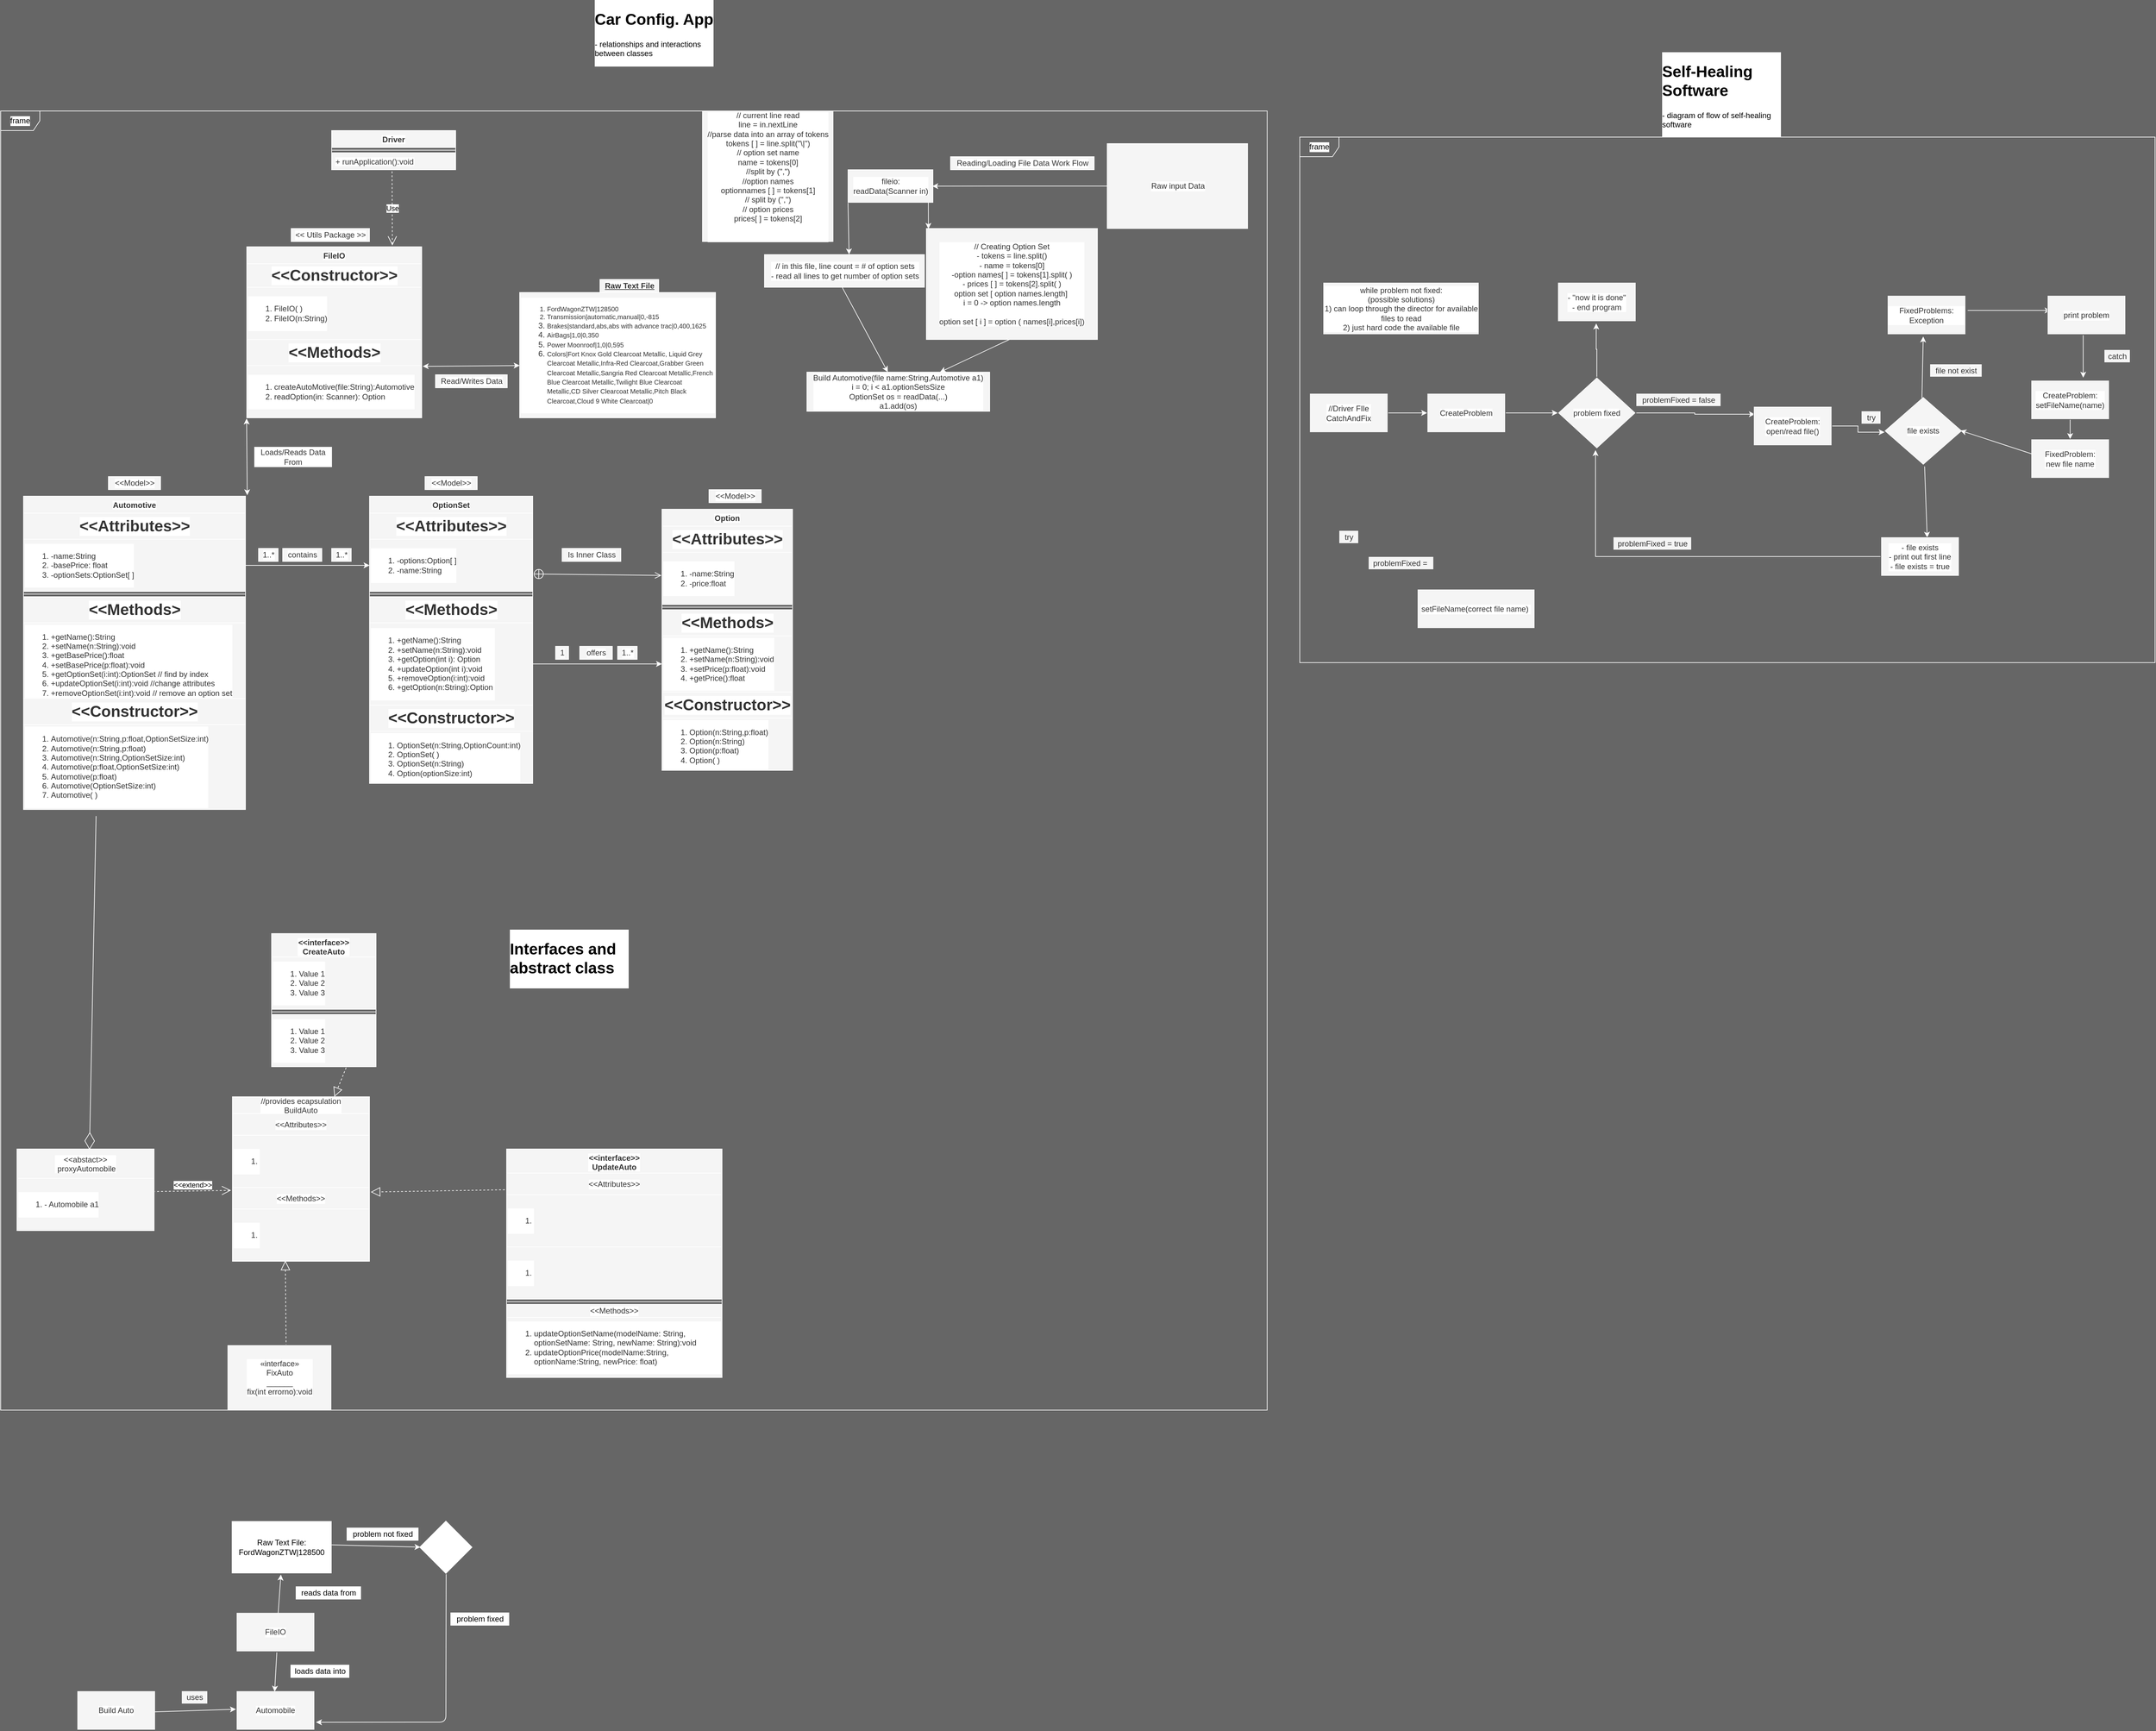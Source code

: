 <mxfile version="13.0.3" type="device"><diagram id="MWCZUFZZ0wEF4vx_gbho" name="Page-1"><mxGraphModel dx="6440" dy="3910" grid="1" gridSize="10" guides="1" tooltips="1" connect="0" arrows="1" fold="1" page="1" pageScale="1" pageWidth="850" pageHeight="1100" background="#666666" math="0" shadow="0"><root><mxCell id="0"/><mxCell id="1" parent="0"/><mxCell id="psNEjxuOlMrbkdRfRSum-28" value="" style="endArrow=open;startArrow=circlePlus;endFill=0;startFill=0;endSize=8;html=1;exitX=1.005;exitY=0.665;exitDx=0;exitDy=0;exitPerimeter=0;entryX=-0.004;entryY=0.443;entryDx=0;entryDy=0;entryPerimeter=0;fontColor=#000000;labelBackgroundColor=#ffffff;labelBorderColor=none;strokeColor=#FFFFFF;fillColor=#dae8fc;" parent="1" source="psNEjxuOlMrbkdRfRSum-29" target="psNEjxuOlMrbkdRfRSum-33" edge="1"><mxGeometry width="160" relative="1" as="geometry"><mxPoint x="-135.0" y="-143.994" as="sourcePoint"/><mxPoint x="-67.56" y="-150" as="targetPoint"/></mxGeometry></mxCell><mxCell id="psNEjxuOlMrbkdRfRSum-40" value="Is Inner Class" style="text;html=1;align=center;verticalAlign=middle;resizable=0;points=[];autosize=1;labelBackgroundColor=#ffffff;labelBorderColor=none;strokeColor=#FFFFFF;fillColor=#f5f5f5;fontColor=#333333;" parent="1" vertex="1"><mxGeometry x="-10" y="-170" width="90" height="20" as="geometry"/></mxCell><mxCell id="psNEjxuOlMrbkdRfRSum-62" value="" style="endArrow=classic;html=1;exitX=1;exitY=0.5;exitDx=0;exitDy=0;entryX=0;entryY=0.5;entryDx=0;entryDy=0;fontColor=#000000;labelBackgroundColor=#ffffff;labelBorderColor=none;strokeColor=#FFFFFF;fillColor=#dae8fc;" parent="1" source="psNEjxuOlMrbkdRfRSum-30" target="psNEjxuOlMrbkdRfRSum-32" edge="1"><mxGeometry width="50" height="50" relative="1" as="geometry"><mxPoint x="-75" y="-80" as="sourcePoint"/><mxPoint x="-25" y="-130" as="targetPoint"/></mxGeometry></mxCell><mxCell id="psNEjxuOlMrbkdRfRSum-63" value="1" style="text;html=1;align=center;verticalAlign=middle;resizable=0;points=[];autosize=1;labelBackgroundColor=#ffffff;labelBorderColor=none;strokeColor=#FFFFFF;fillColor=#f5f5f5;fontColor=#333333;" parent="1" vertex="1"><mxGeometry x="-20" y="-20" width="20" height="20" as="geometry"/></mxCell><mxCell id="psNEjxuOlMrbkdRfRSum-64" value="offers" style="text;html=1;align=center;verticalAlign=middle;resizable=0;points=[];autosize=1;labelBackgroundColor=#ffffff;labelBorderColor=none;strokeColor=#FFFFFF;fillColor=#f5f5f5;fontColor=#333333;" parent="1" vertex="1"><mxGeometry x="17" y="-20" width="50" height="20" as="geometry"/></mxCell><mxCell id="psNEjxuOlMrbkdRfRSum-65" value="1..*" style="text;html=1;align=center;verticalAlign=middle;resizable=0;points=[];autosize=1;labelBackgroundColor=#ffffff;labelBorderColor=none;strokeColor=#FFFFFF;fillColor=#f5f5f5;fontColor=#333333;" parent="1" vertex="1"><mxGeometry x="75" y="-20" width="30" height="20" as="geometry"/></mxCell><mxCell id="psNEjxuOlMrbkdRfRSum-66" value="" style="endArrow=classic;html=1;exitX=1;exitY=0.5;exitDx=0;exitDy=0;entryX=0;entryY=0.5;entryDx=0;entryDy=0;fontColor=#000000;labelBackgroundColor=#ffffff;labelBorderColor=none;strokeColor=#FFFFFF;fillColor=#f5f5f5;" parent="1" source="psNEjxuOlMrbkdRfRSum-26" target="psNEjxuOlMrbkdRfRSum-29" edge="1"><mxGeometry width="50" height="50" relative="1" as="geometry"><mxPoint x="-195" y="-0.69" as="sourcePoint"/><mxPoint x="-25" y="-0.69" as="targetPoint"/></mxGeometry></mxCell><mxCell id="psNEjxuOlMrbkdRfRSum-67" value="1..*" style="text;html=1;align=center;verticalAlign=middle;resizable=0;points=[];autosize=1;labelBackgroundColor=#ffffff;labelBorderColor=none;strokeColor=#FFFFFF;fillColor=#f5f5f5;fontColor=#333333;" parent="1" vertex="1"><mxGeometry x="-475" y="-170" width="30" height="20" as="geometry"/></mxCell><mxCell id="psNEjxuOlMrbkdRfRSum-68" value="contains" style="text;html=1;align=center;verticalAlign=middle;resizable=0;points=[];autosize=1;labelBackgroundColor=#ffffff;labelBorderColor=none;strokeColor=#FFFFFF;fillColor=#f5f5f5;fontColor=#333333;" parent="1" vertex="1"><mxGeometry x="-438" y="-170" width="60" height="20" as="geometry"/></mxCell><mxCell id="psNEjxuOlMrbkdRfRSum-69" value="1..*" style="text;html=1;align=center;verticalAlign=middle;resizable=0;points=[];autosize=1;labelBackgroundColor=#ffffff;labelBorderColor=none;strokeColor=#FFFFFF;fillColor=#f5f5f5;fontColor=#333333;" parent="1" vertex="1"><mxGeometry x="-363" y="-170" width="30" height="20" as="geometry"/></mxCell><mxCell id="pCP3ho3rVwvbWWfs-0bJ-9" value="&lt;ol&gt;&lt;li style=&quot;font-size: 10px&quot;&gt;FordWagonZTW|128500&lt;/li&gt;&lt;li style=&quot;font-size: 10px&quot;&gt;Transmission|automatic,manual|0,-815&lt;br&gt;&lt;/li&gt;&lt;li&gt;&lt;span style=&quot;font-size: 10px&quot;&gt;Brakes|standard,abs,abs with advance trac|0,400,1625&lt;/span&gt;&lt;br&gt;&lt;/li&gt;&lt;li&gt;&lt;span style=&quot;font-size: 10px&quot;&gt;AirBags|1,0|0,350&lt;/span&gt;&lt;br&gt;&lt;/li&gt;&lt;li&gt;&lt;span style=&quot;font-size: 10px&quot;&gt;Power Moonroof|1,0|0,595&lt;/span&gt;&lt;br&gt;&lt;/li&gt;&lt;li&gt;&lt;span style=&quot;font-size: 10px&quot;&gt;Colors|Fort Knox Gold Clearcoat Metallic, Liquid Grey Clearcoat Metallic,Infra-Red Clearcoat,Grabber Green Clearcoat Metallic,Sangria Red Clearcoat Metallic,French Blue Clearcoat Metallic,Twilight Blue Clearcoat Metallic,CD Silver Clearcoat Metallic,Pitch Black Clearcoat,Cloud 9 White Clearcoat|0&lt;/span&gt;&lt;br&gt;&lt;/li&gt;&lt;/ol&gt;" style="text;strokeColor=#FFFFFF;fillColor=#f5f5f5;html=1;whiteSpace=wrap;verticalAlign=middle;overflow=hidden;labelBackgroundColor=#ffffff;labelBorderColor=none;fontColor=#333333;" parent="1" vertex="1"><mxGeometry x="-75" y="-562" width="300" height="192" as="geometry"/></mxCell><mxCell id="pCP3ho3rVwvbWWfs-0bJ-10" value="&lt;b&gt;&lt;u&gt;Raw Text File&lt;/u&gt;&lt;/b&gt;" style="text;html=1;align=center;verticalAlign=middle;resizable=0;points=[];autosize=1;labelBackgroundColor=#ffffff;labelBorderColor=none;strokeColor=#FFFFFF;fillColor=#f5f5f5;fontColor=#333333;" parent="1" vertex="1"><mxGeometry x="48" y="-582" width="90" height="20" as="geometry"/></mxCell><mxCell id="pCP3ho3rVwvbWWfs-0bJ-11" value="&amp;lt;&amp;lt; Utils Package &amp;gt;&amp;gt;" style="text;html=1;align=center;verticalAlign=middle;resizable=0;points=[];autosize=1;labelBackgroundColor=#ffffff;labelBorderColor=none;strokeColor=#FFFFFF;fillColor=#f5f5f5;fontColor=#333333;" parent="1" vertex="1"><mxGeometry x="-425" y="-660" width="120" height="20" as="geometry"/></mxCell><mxCell id="pCP3ho3rVwvbWWfs-0bJ-12" value="&amp;lt;&amp;lt;Model&amp;gt;&amp;gt;" style="text;html=1;align=center;verticalAlign=middle;resizable=0;points=[];autosize=1;labelBackgroundColor=#ffffff;labelBorderColor=none;strokeColor=#FFFFFF;fillColor=#f5f5f5;fontColor=#333333;" parent="1" vertex="1"><mxGeometry x="-705" y="-280" width="80" height="20" as="geometry"/></mxCell><mxCell id="pCP3ho3rVwvbWWfs-0bJ-17" value="&amp;lt;&amp;lt;Model&amp;gt;&amp;gt;" style="text;html=1;align=center;verticalAlign=middle;resizable=0;points=[];autosize=1;labelBackgroundColor=#ffffff;labelBorderColor=none;strokeColor=#FFFFFF;fillColor=#f5f5f5;fontColor=#333333;" parent="1" vertex="1"><mxGeometry x="-220" y="-280" width="80" height="20" as="geometry"/></mxCell><mxCell id="pCP3ho3rVwvbWWfs-0bJ-18" value="&amp;lt;&amp;lt;Model&amp;gt;&amp;gt;" style="text;html=1;align=center;verticalAlign=middle;resizable=0;points=[];autosize=1;labelBackgroundColor=#ffffff;labelBorderColor=none;strokeColor=#FFFFFF;fillColor=#f5f5f5;fontColor=#333333;" parent="1" vertex="1"><mxGeometry x="215" y="-260" width="80" height="20" as="geometry"/></mxCell><mxCell id="pCP3ho3rVwvbWWfs-0bJ-33" value="" style="endArrow=classic;startArrow=classic;html=1;entryX=0;entryY=0.583;entryDx=0;entryDy=0;entryPerimeter=0;exitX=1.006;exitY=1.028;exitDx=0;exitDy=0;exitPerimeter=0;fontColor=#000000;labelBackgroundColor=#ffffff;labelBorderColor=none;strokeColor=#FFFFFF;fillColor=#f5f5f5;" parent="1" source="psNEjxuOlMrbkdRfRSum-102" target="pCP3ho3rVwvbWWfs-0bJ-9" edge="1"><mxGeometry width="50" height="50" relative="1" as="geometry"><mxPoint x="-215" y="-450" as="sourcePoint"/><mxPoint x="-115" y="-500" as="targetPoint"/></mxGeometry></mxCell><mxCell id="pCP3ho3rVwvbWWfs-0bJ-37" value="" style="endArrow=classic;startArrow=classic;html=1;entryX=-0.001;entryY=1.014;entryDx=0;entryDy=0;entryPerimeter=0;exitX=1.008;exitY=-0.003;exitDx=0;exitDy=0;exitPerimeter=0;fontColor=#000000;labelBackgroundColor=#ffffff;labelBorderColor=none;strokeColor=#FFFFFF;fillColor=#f5f5f5;" parent="1" source="psNEjxuOlMrbkdRfRSum-9" target="psNEjxuOlMrbkdRfRSum-101" edge="1"><mxGeometry width="50" height="50" relative="1" as="geometry"><mxPoint x="-475" y="-260" as="sourcePoint"/><mxPoint x="-425" y="-310" as="targetPoint"/></mxGeometry></mxCell><mxCell id="pCP3ho3rVwvbWWfs-0bJ-38" value="Loads/Reads Data From" style="text;html=1;strokeColor=#FFFFFF;fillColor=#f5f5f5;align=center;verticalAlign=middle;whiteSpace=wrap;rounded=0;labelBackgroundColor=#ffffff;labelBorderColor=none;fontColor=#333333;" parent="1" vertex="1"><mxGeometry x="-481" y="-325" width="118" height="30" as="geometry"/></mxCell><mxCell id="pCP3ho3rVwvbWWfs-0bJ-40" value="Read/Writes Data" style="text;html=1;align=center;verticalAlign=middle;resizable=0;points=[];autosize=1;labelBackgroundColor=#ffffff;labelBorderColor=none;strokeColor=#FFFFFF;fillColor=#f5f5f5;fontColor=#333333;" parent="1" vertex="1"><mxGeometry x="-204" y="-436" width="110" height="20" as="geometry"/></mxCell><mxCell id="pCP3ho3rVwvbWWfs-0bJ-43" value="Use" style="endArrow=open;endSize=12;dashed=1;html=1;exitX=0.487;exitY=1.096;exitDx=0;exitDy=0;exitPerimeter=0;fontColor=#000000;labelBackgroundColor=#ffffff;labelBorderColor=none;strokeColor=#FFFFFF;fillColor=#f5f5f5;" parent="1" source="psNEjxuOlMrbkdRfRSum-24" edge="1"><mxGeometry width="160" relative="1" as="geometry"><mxPoint x="-215" y="-680" as="sourcePoint"/><mxPoint x="-270" y="-634" as="targetPoint"/></mxGeometry></mxCell><mxCell id="pCP3ho3rVwvbWWfs-0bJ-45" value="fileio:&lt;br&gt;readData(Scanner in)" style="html=1;labelBackgroundColor=#ffffff;labelBorderColor=none;strokeColor=#FFFFFF;fillColor=#f5f5f5;fontColor=#333333;" parent="1" vertex="1"><mxGeometry x="428" y="-750" width="130" height="50" as="geometry"/></mxCell><mxCell id="pCP3ho3rVwvbWWfs-0bJ-74" value="// in this file, line count = # of option sets&lt;br&gt;- read all lines to get number of option sets" style="html=1;labelBackgroundColor=#ffffff;labelBorderColor=none;strokeColor=#FFFFFF;fillColor=#f5f5f5;fontColor=#333333;" parent="1" vertex="1"><mxGeometry x="300" y="-620" width="245" height="50" as="geometry"/></mxCell><mxCell id="pCP3ho3rVwvbWWfs-0bJ-60" value="" style="edgeStyle=orthogonalEdgeStyle;rounded=0;orthogonalLoop=1;jettySize=auto;html=1;entryX=0.993;entryY=0.503;entryDx=0;entryDy=0;entryPerimeter=0;fontColor=#000000;labelBackgroundColor=#ffffff;labelBorderColor=none;strokeColor=#FFFFFF;fillColor=#f5f5f5;" parent="1" source="pCP3ho3rVwvbWWfs-0bJ-46" target="pCP3ho3rVwvbWWfs-0bJ-45" edge="1"><mxGeometry relative="1" as="geometry"><mxPoint x="605" y="-620" as="targetPoint"/></mxGeometry></mxCell><mxCell id="pCP3ho3rVwvbWWfs-0bJ-46" value="&lt;div&gt;Raw input Data&lt;/div&gt;" style="html=1;labelBackgroundColor=#ffffff;labelBorderColor=none;strokeColor=#FFFFFF;fillColor=#f5f5f5;fontColor=#333333;" parent="1" vertex="1"><mxGeometry x="825" y="-790" width="215" height="130" as="geometry"/></mxCell><mxCell id="pCP3ho3rVwvbWWfs-0bJ-51" value="// current line read&lt;br&gt;line = in.nextLine&lt;br&gt;//parse data into an array of tokens&lt;br&gt;tokens [ ] = line.split(&quot;\\|&quot;)&lt;br&gt;// option set name&lt;br&gt;name = tokens[0]&lt;br&gt;//split by (&quot;,&quot;)&lt;br&gt;//option names&lt;br&gt;optionnames [ ] = tokens[1]&lt;br&gt;// split by (&quot;,&quot;)&lt;br&gt;// option prices&lt;br&gt;prices[ ] = tokens[2]&lt;br&gt;&lt;br&gt;&lt;br&gt;" style="text;html=1;align=center;verticalAlign=middle;resizable=0;points=[];autosize=1;labelBackgroundColor=#ffffff;labelBorderColor=none;strokeColor=#FFFFFF;fillColor=#f5f5f5;fontColor=#333333;" parent="1" vertex="1"><mxGeometry x="205" y="-840" width="200" height="200" as="geometry"/></mxCell><mxCell id="pCP3ho3rVwvbWWfs-0bJ-52" value="Reading/Loading File Data Work Flow" style="text;html=1;align=center;verticalAlign=middle;resizable=0;points=[];autosize=1;labelBackgroundColor=#ffffff;labelBorderColor=none;strokeColor=#FFFFFF;fillColor=#f5f5f5;fontColor=#333333;" parent="1" vertex="1"><mxGeometry x="585" y="-770" width="220" height="20" as="geometry"/></mxCell><mxCell id="pCP3ho3rVwvbWWfs-0bJ-78" value="" style="endArrow=classic;html=1;exitX=0;exitY=1.021;exitDx=0;exitDy=0;exitPerimeter=0;entryX=0.529;entryY=-0.006;entryDx=0;entryDy=0;entryPerimeter=0;fontColor=#000000;labelBackgroundColor=#ffffff;labelBorderColor=none;strokeColor=#FFFFFF;fillColor=#f5f5f5;" parent="1" source="pCP3ho3rVwvbWWfs-0bJ-45" target="pCP3ho3rVwvbWWfs-0bJ-74" edge="1"><mxGeometry width="50" height="50" relative="1" as="geometry"><mxPoint x="495" y="-620" as="sourcePoint"/><mxPoint x="545" y="-670" as="targetPoint"/></mxGeometry></mxCell><mxCell id="pCP3ho3rVwvbWWfs-0bJ-80" value="" style="endArrow=classic;html=1;entryX=0.012;entryY=0.003;entryDx=0;entryDy=0;entryPerimeter=0;fontColor=#000000;labelBackgroundColor=#ffffff;labelBorderColor=none;strokeColor=#FFFFFF;fillColor=#f5f5f5;" parent="1" target="pCP3ho3rVwvbWWfs-0bJ-81" edge="1"><mxGeometry width="50" height="50" relative="1" as="geometry"><mxPoint x="551" y="-700" as="sourcePoint"/><mxPoint x="463.025" y="-660" as="targetPoint"/></mxGeometry></mxCell><mxCell id="pCP3ho3rVwvbWWfs-0bJ-81" value="// Creating Option Set&lt;br&gt;- tokens = line.split()&lt;br&gt;- name = tokens[0]&lt;br&gt;-option names[ ] = tokens[1].split( )&lt;br&gt;- prices [ ] = tokens[2].split( )&lt;br&gt;option set [ option names.length]&amp;nbsp;&lt;br&gt;i = 0 -&amp;gt; option names.length&lt;br&gt;&lt;br&gt;option set [ i ] = option ( names[i],prices[i])" style="rounded=0;whiteSpace=wrap;html=1;labelBackgroundColor=#ffffff;labelBorderColor=none;strokeColor=#FFFFFF;fillColor=#f5f5f5;fontColor=#333333;" parent="1" vertex="1"><mxGeometry x="548" y="-660" width="262" height="170" as="geometry"/></mxCell><mxCell id="pCP3ho3rVwvbWWfs-0bJ-83" value="Build Automotive(file name:String,Automotive a1)&lt;br&gt;i = 0; i &amp;lt; a1.optionSetsSize&lt;br&gt;OptionSet os = readData(...)&lt;br&gt;a1.add(os)" style="rounded=0;whiteSpace=wrap;html=1;labelBackgroundColor=#ffffff;labelBorderColor=none;strokeColor=#FFFFFF;fillColor=#f5f5f5;fontColor=#333333;" parent="1" vertex="1"><mxGeometry x="365" y="-440" width="280" height="60" as="geometry"/></mxCell><mxCell id="pCP3ho3rVwvbWWfs-0bJ-84" value="" style="endArrow=classic;html=1;exitX=0.487;exitY=1.011;exitDx=0;exitDy=0;exitPerimeter=0;fontColor=#000000;labelBackgroundColor=#ffffff;labelBorderColor=none;strokeColor=#FFFFFF;fillColor=#f5f5f5;" parent="1" source="pCP3ho3rVwvbWWfs-0bJ-74" target="pCP3ho3rVwvbWWfs-0bJ-83" edge="1"><mxGeometry width="50" height="50" relative="1" as="geometry"><mxPoint x="385" y="-440" as="sourcePoint"/><mxPoint x="435" y="-490" as="targetPoint"/></mxGeometry></mxCell><mxCell id="pCP3ho3rVwvbWWfs-0bJ-85" value="" style="endArrow=classic;html=1;exitX=0.49;exitY=0.997;exitDx=0;exitDy=0;exitPerimeter=0;fontColor=#000000;labelBackgroundColor=#ffffff;labelBorderColor=none;strokeColor=#FFFFFF;fillColor=#f5f5f5;" parent="1" source="pCP3ho3rVwvbWWfs-0bJ-81" target="pCP3ho3rVwvbWWfs-0bJ-83" edge="1"><mxGeometry width="50" height="50" relative="1" as="geometry"><mxPoint x="414.315" y="-559.45" as="sourcePoint"/><mxPoint x="509.452" y="-430" as="targetPoint"/></mxGeometry></mxCell><mxCell id="ZKzWtIDTkNe0AjxQ4C53-7" value="" style="endArrow=diamondThin;endFill=0;endSize=24;html=1;entryX=0.529;entryY=0.009;entryDx=0;entryDy=0;entryPerimeter=0;exitX=0.327;exitY=1.077;exitDx=0;exitDy=0;exitPerimeter=0;fontColor=#000000;labelBackgroundColor=#ffffff;labelBorderColor=none;strokeColor=#FFFFFF;fillColor=#dae8fc;" parent="1" source="psNEjxuOlMrbkdRfRSum-93" target="ZKzWtIDTkNe0AjxQ4C53-2" edge="1"><mxGeometry width="160" relative="1" as="geometry"><mxPoint x="-535" y="310" as="sourcePoint"/><mxPoint x="-375" y="310" as="targetPoint"/></mxGeometry></mxCell><mxCell id="ZKzWtIDTkNe0AjxQ4C53-14" value="&amp;lt;&amp;lt;extend&amp;gt;&amp;gt;" style="edgeStyle=none;html=1;startArrow=open;endArrow=none;startSize=12;verticalAlign=bottom;dashed=1;labelBackgroundColor=#ffffff;exitX=-0.01;exitY=0.569;exitDx=0;exitDy=0;exitPerimeter=0;entryX=1.006;entryY=0.252;entryDx=0;entryDy=0;entryPerimeter=0;fontColor=#000000;labelBorderColor=none;strokeColor=#FFFFFF;fillColor=#dae8fc;" parent="1" source="ZKzWtIDTkNe0AjxQ4C53-10" target="ZKzWtIDTkNe0AjxQ4C53-6" edge="1"><mxGeometry width="160" relative="1" as="geometry"><mxPoint x="-565" y="340" as="sourcePoint"/><mxPoint x="-585" y="520" as="targetPoint"/></mxGeometry></mxCell><mxCell id="ZKzWtIDTkNe0AjxQ4C53-17" value="" style="endArrow=block;dashed=1;endFill=0;endSize=12;html=1;entryX=1.009;entryY=0.579;entryDx=0;entryDy=0;entryPerimeter=0;exitX=0.01;exitY=0.178;exitDx=0;exitDy=0;exitPerimeter=0;fontColor=#000000;labelBackgroundColor=#ffffff;labelBorderColor=none;strokeColor=#FFFFFF;fillColor=#dae8fc;" parent="1" source="ZKzWtIDTkNe0AjxQ4C53-23" target="ZKzWtIDTkNe0AjxQ4C53-10" edge="1"><mxGeometry width="160" relative="1" as="geometry"><mxPoint x="-225.99" y="320.55" as="sourcePoint"/><mxPoint x="-75" y="370" as="targetPoint"/></mxGeometry></mxCell><mxCell id="ZKzWtIDTkNe0AjxQ4C53-33" value="" style="endArrow=block;dashed=1;endFill=0;endSize=12;html=1;exitX=0.714;exitY=1.018;exitDx=0;exitDy=0;exitPerimeter=0;fontColor=#000000;labelBackgroundColor=#ffffff;labelBorderColor=none;strokeColor=#FFFFFF;fillColor=#dae8fc;" parent="1" source="ZKzWtIDTkNe0AjxQ4C53-32" target="ZKzWtIDTkNe0AjxQ4C53-10" edge="1"><mxGeometry width="160" relative="1" as="geometry"><mxPoint x="-245" y="310" as="sourcePoint"/><mxPoint x="-85" y="310" as="targetPoint"/></mxGeometry></mxCell><mxCell id="XPKfsU9e-SWy47Pk3oFE-23" value="" style="edgeStyle=orthogonalEdgeStyle;rounded=0;orthogonalLoop=1;jettySize=auto;html=1;labelBackgroundColor=#ffffff;strokeColor=#FFFFFF;fontColor=#000000;" parent="1" source="XPKfsU9e-SWy47Pk3oFE-6" target="XPKfsU9e-SWy47Pk3oFE-22" edge="1"><mxGeometry relative="1" as="geometry"/></mxCell><mxCell id="XPKfsU9e-SWy47Pk3oFE-6" value="//Driver FIle&lt;br&gt;CatchAndFix" style="rounded=0;whiteSpace=wrap;html=1;labelBackgroundColor=#ffffff;strokeColor=#666666;fontColor=#333333;fillColor=#f5f5f5;" parent="1" vertex="1"><mxGeometry x="1135" y="-407.5" width="120" height="60" as="geometry"/></mxCell><mxCell id="XPKfsU9e-SWy47Pk3oFE-8" value="while problem not fixed:&lt;br&gt;(possible solutions)&lt;br&gt;1) can loop through the director for available files to read&lt;br&gt;2) just hard code the available file" style="text;html=1;strokeColor=#666666;fillColor=#f5f5f5;align=center;verticalAlign=middle;whiteSpace=wrap;rounded=0;labelBackgroundColor=#ffffff;fontColor=#333333;" parent="1" vertex="1"><mxGeometry x="1155.5" y="-577.5" width="239" height="80" as="geometry"/></mxCell><mxCell id="XPKfsU9e-SWy47Pk3oFE-40" value="" style="edgeStyle=orthogonalEdgeStyle;rounded=0;orthogonalLoop=1;jettySize=auto;html=1;labelBackgroundColor=#ffffff;strokeColor=#FFFFFF;fontColor=#000000;entryX=0.017;entryY=0.2;entryDx=0;entryDy=0;entryPerimeter=0;" parent="1" source="XPKfsU9e-SWy47Pk3oFE-17" target="XPKfsU9e-SWy47Pk3oFE-42" edge="1"><mxGeometry relative="1" as="geometry"><mxPoint x="1780" y="-497.5" as="targetPoint"/></mxGeometry></mxCell><mxCell id="XPKfsU9e-SWy47Pk3oFE-59" value="" style="edgeStyle=orthogonalEdgeStyle;rounded=0;orthogonalLoop=1;jettySize=auto;html=1;labelBackgroundColor=#ffffff;strokeColor=#FFFFFF;fontColor=#000000;entryX=0.492;entryY=1.05;entryDx=0;entryDy=0;entryPerimeter=0;" parent="1" source="XPKfsU9e-SWy47Pk3oFE-17" target="XPKfsU9e-SWy47Pk3oFE-63" edge="1"><mxGeometry relative="1" as="geometry"><mxPoint x="1575" y="-512.5" as="targetPoint"/></mxGeometry></mxCell><mxCell id="XPKfsU9e-SWy47Pk3oFE-17" value="problem fixed" style="rhombus;whiteSpace=wrap;html=1;labelBackgroundColor=#ffffff;strokeColor=#666666;fillColor=#f5f5f5;fontColor=#333333;" parent="1" vertex="1"><mxGeometry x="1515" y="-432.5" width="120" height="110" as="geometry"/></mxCell><mxCell id="XPKfsU9e-SWy47Pk3oFE-21" value="try" style="text;html=1;align=center;verticalAlign=middle;resizable=0;points=[];autosize=1;fontColor=#333333;fillColor=#f5f5f5;strokeColor=#666666;" parent="1" vertex="1"><mxGeometry x="1180" y="-197.5" width="30" height="20" as="geometry"/></mxCell><mxCell id="XPKfsU9e-SWy47Pk3oFE-27" value="" style="edgeStyle=orthogonalEdgeStyle;rounded=0;orthogonalLoop=1;jettySize=auto;html=1;labelBackgroundColor=#ffffff;strokeColor=#FFFFFF;fontColor=#000000;" parent="1" source="XPKfsU9e-SWy47Pk3oFE-22" target="XPKfsU9e-SWy47Pk3oFE-17" edge="1"><mxGeometry relative="1" as="geometry"/></mxCell><mxCell id="XPKfsU9e-SWy47Pk3oFE-22" value="CreateProblem&lt;br&gt;" style="rounded=0;whiteSpace=wrap;html=1;labelBackgroundColor=#ffffff;strokeColor=#666666;fillColor=#f5f5f5;fontColor=#333333;" parent="1" vertex="1"><mxGeometry x="1315" y="-407.5" width="120" height="60" as="geometry"/></mxCell><mxCell id="XPKfsU9e-SWy47Pk3oFE-26" value="problemFixed =&amp;nbsp;" style="text;html=1;align=center;verticalAlign=middle;resizable=0;points=[];autosize=1;fontColor=#333333;fillColor=#f5f5f5;strokeColor=#666666;" parent="1" vertex="1"><mxGeometry x="1225" y="-157.5" width="100" height="20" as="geometry"/></mxCell><mxCell id="XPKfsU9e-SWy47Pk3oFE-33" value="problemFixed = false" style="text;html=1;align=center;verticalAlign=middle;resizable=0;points=[];autosize=1;fontColor=#333333;fillColor=#f5f5f5;strokeColor=#666666;" parent="1" vertex="1"><mxGeometry x="1635" y="-407.5" width="130" height="20" as="geometry"/></mxCell><mxCell id="XPKfsU9e-SWy47Pk3oFE-36" value="setFileName(correct file name)&amp;nbsp;" style="rounded=0;whiteSpace=wrap;html=1;labelBackgroundColor=#ffffff;strokeColor=#666666;fillColor=#f5f5f5;fontColor=#333333;" parent="1" vertex="1"><mxGeometry x="1300" y="-107.5" width="180" height="60" as="geometry"/></mxCell><mxCell id="XPKfsU9e-SWy47Pk3oFE-44" value="" style="edgeStyle=orthogonalEdgeStyle;rounded=0;orthogonalLoop=1;jettySize=auto;html=1;labelBackgroundColor=#ffffff;strokeColor=#FFFFFF;fontColor=#000000;entryX=0.006;entryY=0.519;entryDx=0;entryDy=0;entryPerimeter=0;" parent="1" source="XPKfsU9e-SWy47Pk3oFE-42" target="XPKfsU9e-SWy47Pk3oFE-45" edge="1"><mxGeometry relative="1" as="geometry"><mxPoint x="2015" y="-357.5" as="targetPoint"/></mxGeometry></mxCell><mxCell id="XPKfsU9e-SWy47Pk3oFE-42" value="CreateProblem:&lt;br&gt;open/read file()" style="rounded=0;whiteSpace=wrap;html=1;labelBackgroundColor=#ffffff;strokeColor=#666666;fillColor=#f5f5f5;fontColor=#333333;" parent="1" vertex="1"><mxGeometry x="1815" y="-387.5" width="120" height="60" as="geometry"/></mxCell><mxCell id="XPKfsU9e-SWy47Pk3oFE-45" value="file exists" style="rhombus;whiteSpace=wrap;html=1;labelBackgroundColor=#ffffff;strokeColor=#666666;fillColor=#f5f5f5;fontColor=#333333;" parent="1" vertex="1"><mxGeometry x="2015" y="-402.5" width="120" height="105" as="geometry"/></mxCell><mxCell id="XPKfsU9e-SWy47Pk3oFE-52" value="" style="endArrow=classic;html=1;labelBackgroundColor=#ffffff;strokeColor=#FFFFFF;fontColor=#000000;exitX=0.517;exitY=1.019;exitDx=0;exitDy=0;exitPerimeter=0;entryX=0.592;entryY=0.017;entryDx=0;entryDy=0;entryPerimeter=0;" parent="1" source="XPKfsU9e-SWy47Pk3oFE-45" target="XPKfsU9e-SWy47Pk3oFE-53" edge="1"><mxGeometry width="50" height="50" relative="1" as="geometry"><mxPoint x="2175" y="-197.5" as="sourcePoint"/><mxPoint x="2136" y="-197.5" as="targetPoint"/></mxGeometry></mxCell><mxCell id="XPKfsU9e-SWy47Pk3oFE-56" value="" style="edgeStyle=orthogonalEdgeStyle;rounded=0;orthogonalLoop=1;jettySize=auto;html=1;labelBackgroundColor=#ffffff;strokeColor=#FFFFFF;fontColor=#000000;entryX=0.483;entryY=1.018;entryDx=0;entryDy=0;entryPerimeter=0;" parent="1" source="XPKfsU9e-SWy47Pk3oFE-53" target="XPKfsU9e-SWy47Pk3oFE-17" edge="1"><mxGeometry relative="1" as="geometry"><mxPoint x="1985" y="-157.5" as="targetPoint"/></mxGeometry></mxCell><mxCell id="XPKfsU9e-SWy47Pk3oFE-53" value="- file exists&lt;br&gt;- print out first line&lt;br&gt;- file exists = true" style="rounded=0;whiteSpace=wrap;html=1;labelBackgroundColor=#ffffff;strokeColor=#666666;fillColor=#f5f5f5;fontColor=#333333;" parent="1" vertex="1"><mxGeometry x="2010" y="-187.5" width="120" height="60" as="geometry"/></mxCell><mxCell id="XPKfsU9e-SWy47Pk3oFE-57" value="problemFixed = true" style="text;html=1;align=center;verticalAlign=middle;resizable=0;points=[];autosize=1;fontColor=#333333;fillColor=#f5f5f5;strokeColor=#666666;" parent="1" vertex="1"><mxGeometry x="1600" y="-187.5" width="120" height="20" as="geometry"/></mxCell><mxCell id="XPKfsU9e-SWy47Pk3oFE-63" value="- &quot;now it is done&quot;&lt;br&gt;- end program" style="rounded=0;whiteSpace=wrap;html=1;labelBackgroundColor=#ffffff;strokeColor=#666666;fillColor=#f5f5f5;fontColor=#333333;" parent="1" vertex="1"><mxGeometry x="1515" y="-577.5" width="120" height="60" as="geometry"/></mxCell><mxCell id="XPKfsU9e-SWy47Pk3oFE-68" value="FixedProblems: Exception" style="rounded=0;whiteSpace=wrap;html=1;labelBackgroundColor=#ffffff;strokeColor=#666666;fillColor=#f5f5f5;fontColor=#333333;" parent="1" vertex="1"><mxGeometry x="2020" y="-557.5" width="120" height="60" as="geometry"/></mxCell><mxCell id="XPKfsU9e-SWy47Pk3oFE-69" value="" style="endArrow=classic;html=1;labelBackgroundColor=#ffffff;strokeColor=#FFFFFF;fontColor=#000000;exitX=0.483;exitY=0.019;exitDx=0;exitDy=0;exitPerimeter=0;entryX=0.458;entryY=1.05;entryDx=0;entryDy=0;entryPerimeter=0;" parent="1" source="XPKfsU9e-SWy47Pk3oFE-45" target="XPKfsU9e-SWy47Pk3oFE-68" edge="1"><mxGeometry width="50" height="50" relative="1" as="geometry"><mxPoint x="2060" y="-427.5" as="sourcePoint"/><mxPoint x="2073" y="-487.5" as="targetPoint"/></mxGeometry></mxCell><mxCell id="XPKfsU9e-SWy47Pk3oFE-70" value="file not exist" style="text;html=1;align=center;verticalAlign=middle;resizable=0;points=[];autosize=1;fontColor=#333333;fillColor=#f5f5f5;strokeColor=#666666;" parent="1" vertex="1"><mxGeometry x="2085" y="-452.5" width="80" height="20" as="geometry"/></mxCell><mxCell id="XPKfsU9e-SWy47Pk3oFE-71" value="" style="endArrow=classic;html=1;labelBackgroundColor=#ffffff;strokeColor=#FFFFFF;fontColor=#000000;exitX=1.025;exitY=0.383;exitDx=0;exitDy=0;exitPerimeter=0;entryX=0.042;entryY=0.383;entryDx=0;entryDy=0;entryPerimeter=0;" parent="1" source="XPKfsU9e-SWy47Pk3oFE-68" target="XPKfsU9e-SWy47Pk3oFE-72" edge="1"><mxGeometry width="50" height="50" relative="1" as="geometry"><mxPoint x="2210" y="-497.5" as="sourcePoint"/><mxPoint x="2260" y="-534.5" as="targetPoint"/></mxGeometry></mxCell><mxCell id="XPKfsU9e-SWy47Pk3oFE-72" value="print problem" style="rounded=0;whiteSpace=wrap;html=1;labelBackgroundColor=#ffffff;strokeColor=#666666;fillColor=#f5f5f5;fontColor=#333333;" parent="1" vertex="1"><mxGeometry x="2265" y="-557.5" width="120" height="60" as="geometry"/></mxCell><mxCell id="XPKfsU9e-SWy47Pk3oFE-76" value="try" style="text;html=1;align=center;verticalAlign=middle;resizable=0;points=[];autosize=1;fontColor=#333333;fillColor=#f5f5f5;strokeColor=#666666;" parent="1" vertex="1"><mxGeometry x="1980" y="-380.5" width="30" height="20" as="geometry"/></mxCell><mxCell id="XPKfsU9e-SWy47Pk3oFE-77" value="" style="endArrow=classic;html=1;labelBackgroundColor=#ffffff;strokeColor=#FFFFFF;fontColor=#000000;exitX=0.458;exitY=1.017;exitDx=0;exitDy=0;exitPerimeter=0;entryX=0.667;entryY=-0.067;entryDx=0;entryDy=0;entryPerimeter=0;" parent="1" source="XPKfsU9e-SWy47Pk3oFE-72" target="XPKfsU9e-SWy47Pk3oFE-79" edge="1"><mxGeometry width="50" height="50" relative="1" as="geometry"><mxPoint x="2250" y="-327.5" as="sourcePoint"/><mxPoint x="2320" y="-437.5" as="targetPoint"/></mxGeometry></mxCell><mxCell id="XPKfsU9e-SWy47Pk3oFE-82" value="" style="edgeStyle=orthogonalEdgeStyle;rounded=0;orthogonalLoop=1;jettySize=auto;html=1;labelBackgroundColor=#ffffff;strokeColor=#FFFFFF;fontColor=#000000;" parent="1" source="XPKfsU9e-SWy47Pk3oFE-79" target="XPKfsU9e-SWy47Pk3oFE-81" edge="1"><mxGeometry relative="1" as="geometry"/></mxCell><mxCell id="XPKfsU9e-SWy47Pk3oFE-79" value="CreateProblem:&lt;br&gt;setFileName(name)" style="rounded=0;whiteSpace=wrap;html=1;labelBackgroundColor=#ffffff;strokeColor=#666666;fillColor=#f5f5f5;fontColor=#333333;" parent="1" vertex="1"><mxGeometry x="2240" y="-427.5" width="120" height="60" as="geometry"/></mxCell><mxCell id="XPKfsU9e-SWy47Pk3oFE-80" value="catch" style="text;html=1;align=center;verticalAlign=middle;resizable=0;points=[];autosize=1;fontColor=#333333;fillColor=#f5f5f5;strokeColor=#666666;" parent="1" vertex="1"><mxGeometry x="2352" y="-474.5" width="40" height="20" as="geometry"/></mxCell><mxCell id="XPKfsU9e-SWy47Pk3oFE-81" value="FixedProblem:&lt;br&gt;new file name" style="rounded=0;whiteSpace=wrap;html=1;labelBackgroundColor=#ffffff;strokeColor=#666666;fillColor=#f5f5f5;fontColor=#333333;" parent="1" vertex="1"><mxGeometry x="2240" y="-337.5" width="120" height="60" as="geometry"/></mxCell><mxCell id="XPKfsU9e-SWy47Pk3oFE-83" value="" style="endArrow=classic;html=1;labelBackgroundColor=#ffffff;strokeColor=#FFFFFF;fontColor=#000000;exitX=0.017;exitY=0.383;exitDx=0;exitDy=0;exitPerimeter=0;entryX=0.975;entryY=0.495;entryDx=0;entryDy=0;entryPerimeter=0;" parent="1" source="XPKfsU9e-SWy47Pk3oFE-81" target="XPKfsU9e-SWy47Pk3oFE-45" edge="1"><mxGeometry width="50" height="50" relative="1" as="geometry"><mxPoint x="2330" y="-127.5" as="sourcePoint"/><mxPoint x="2380" y="-177.5" as="targetPoint"/></mxGeometry></mxCell><mxCell id="XPKfsU9e-SWy47Pk3oFE-86" value="&lt;h1&gt;Self-Healing Software&lt;/h1&gt;&lt;p&gt;- diagram of flow of self-healing software&lt;/p&gt;" style="text;html=1;strokeColor=none;fillColor=none;spacing=5;spacingTop=-20;whiteSpace=wrap;overflow=hidden;rounded=0;labelBackgroundColor=#ffffff;fontColor=#000000;" parent="1" vertex="1"><mxGeometry x="1670" y="-920" width="190" height="120" as="geometry"/></mxCell><mxCell id="XPKfsU9e-SWy47Pk3oFE-88" value="&lt;h1&gt;Interfaces and abstract class&lt;/h1&gt;" style="text;html=1;strokeColor=none;fillColor=none;spacing=5;spacingTop=-20;whiteSpace=wrap;overflow=hidden;rounded=0;labelBackgroundColor=#ffffff;fontColor=#000000;" parent="1" vertex="1"><mxGeometry x="-95" y="424" width="190" height="120" as="geometry"/></mxCell><mxCell id="XPKfsU9e-SWy47Pk3oFE-96" value="" style="endArrow=block;dashed=1;endFill=0;endSize=12;html=1;labelBackgroundColor=#ffffff;strokeColor=#FFFFFF;fontColor=#000000;entryX=0.386;entryY=0.988;entryDx=0;entryDy=0;entryPerimeter=0;exitX=0.564;exitY=0.02;exitDx=0;exitDy=0;exitPerimeter=0;" parent="1" source="XPKfsU9e-SWy47Pk3oFE-102" target="ZKzWtIDTkNe0AjxQ4C53-35" edge="1"><mxGeometry width="160" relative="1" as="geometry"><mxPoint x="-434" y="1040" as="sourcePoint"/><mxPoint x="-375" y="1070" as="targetPoint"/></mxGeometry></mxCell><mxCell id="XPKfsU9e-SWy47Pk3oFE-102" value="«interface»&lt;br&gt;FixAuto&lt;br&gt;______&lt;br&gt;fix(int errorno):void" style="html=1;labelBackgroundColor=#ffffff;strokeColor=#666666;fillColor=#f5f5f5;fontColor=#333333;" parent="1" vertex="1"><mxGeometry x="-523" y="1050" width="160" height="100" as="geometry"/></mxCell><mxCell id="psNEjxuOlMrbkdRfRSum-5" value="OptionSet&#10;" style="swimlane;fontStyle=1;align=center;verticalAlign=top;childLayout=stackLayout;horizontal=1;startSize=26;horizontalStack=0;resizeParent=1;resizeParentMax=0;resizeLast=0;collapsible=1;marginBottom=0;labelBackgroundColor=#ffffff;labelBorderColor=none;strokeColor=#FFFFFF;fillColor=#f5f5f5;fontColor=#333333;" parent="1" vertex="1"><mxGeometry x="-305" y="-250" width="250" height="440" as="geometry"/></mxCell><mxCell id="psNEjxuOlMrbkdRfRSum-86" value="&amp;lt;&amp;lt;Attributes&amp;gt;&amp;gt;" style="text;strokeColor=#FFFFFF;fillColor=#f5f5f5;html=1;fontSize=24;fontStyle=1;verticalAlign=middle;align=center;labelBackgroundColor=#ffffff;labelBorderColor=none;fontColor=#333333;" parent="psNEjxuOlMrbkdRfRSum-5" vertex="1"><mxGeometry y="26" width="250" height="40" as="geometry"/></mxCell><mxCell id="psNEjxuOlMrbkdRfRSum-29" value="&lt;ol&gt;&lt;li&gt;-options:Option[ ]&lt;/li&gt;&lt;li&gt;-name:String&lt;/li&gt;&lt;/ol&gt;" style="text;strokeColor=#FFFFFF;fillColor=#f5f5f5;html=1;whiteSpace=wrap;verticalAlign=middle;overflow=hidden;labelBackgroundColor=#ffffff;labelBorderColor=none;fontColor=#333333;" parent="psNEjxuOlMrbkdRfRSum-5" vertex="1"><mxGeometry y="66" width="250" height="80" as="geometry"/></mxCell><mxCell id="psNEjxuOlMrbkdRfRSum-7" value="" style="line;strokeWidth=1;fillColor=#f5f5f5;align=left;verticalAlign=middle;spacingTop=-1;spacingLeft=3;spacingRight=3;rotatable=0;labelPosition=right;points=[];portConstraint=eastwest;labelBackgroundColor=#ffffff;labelBorderColor=none;strokeColor=#FFFFFF;fontColor=#333333;" parent="psNEjxuOlMrbkdRfRSum-5" vertex="1"><mxGeometry y="146" width="250" height="8" as="geometry"/></mxCell><mxCell id="psNEjxuOlMrbkdRfRSum-87" value="&amp;lt;&amp;lt;Methods&amp;gt;" style="text;strokeColor=#FFFFFF;fillColor=#f5f5f5;html=1;fontSize=24;fontStyle=1;verticalAlign=middle;align=center;labelBackgroundColor=#ffffff;labelBorderColor=none;fontColor=#333333;" parent="psNEjxuOlMrbkdRfRSum-5" vertex="1"><mxGeometry y="154" width="250" height="40" as="geometry"/></mxCell><mxCell id="psNEjxuOlMrbkdRfRSum-30" value="&lt;ol&gt;&lt;li&gt;+getName():String&lt;/li&gt;&lt;li&gt;+setName(n:String):void&lt;/li&gt;&lt;li&gt;+getOption(int i): Option&lt;/li&gt;&lt;li&gt;+updateOption(int i):void&lt;/li&gt;&lt;li&gt;+removeOption(i:int):void&lt;/li&gt;&lt;li&gt;+getOption(n:String):Option&amp;nbsp;&lt;/li&gt;&lt;/ol&gt;" style="text;strokeColor=#FFFFFF;fillColor=#f5f5f5;html=1;whiteSpace=wrap;verticalAlign=middle;overflow=hidden;labelBackgroundColor=#ffffff;labelBorderColor=none;fontColor=#333333;" parent="psNEjxuOlMrbkdRfRSum-5" vertex="1"><mxGeometry y="194" width="250" height="126" as="geometry"/></mxCell><mxCell id="psNEjxuOlMrbkdRfRSum-89" value="&amp;lt;&amp;lt;Constructor&amp;gt;&amp;gt;" style="text;strokeColor=#FFFFFF;fillColor=#f5f5f5;html=1;fontSize=24;fontStyle=1;verticalAlign=middle;align=center;labelBackgroundColor=#ffffff;labelBorderColor=none;fontColor=#333333;" parent="psNEjxuOlMrbkdRfRSum-5" vertex="1"><mxGeometry y="320" width="250" height="40" as="geometry"/></mxCell><mxCell id="psNEjxuOlMrbkdRfRSum-90" value="&lt;ol&gt;&lt;li&gt;OptionSet(n:String,OptionCount:int)&lt;/li&gt;&lt;li&gt;OptionSet( )&lt;/li&gt;&lt;li&gt;OptionSet(n:String)&lt;/li&gt;&lt;li&gt;Option(optionSize:int)&lt;/li&gt;&lt;/ol&gt;" style="text;strokeColor=#FFFFFF;fillColor=#f5f5f5;html=1;whiteSpace=wrap;verticalAlign=middle;overflow=hidden;labelBackgroundColor=#ffffff;labelBorderColor=none;fontColor=#333333;" parent="psNEjxuOlMrbkdRfRSum-5" vertex="1"><mxGeometry y="360" width="250" height="80" as="geometry"/></mxCell><mxCell id="psNEjxuOlMrbkdRfRSum-1" value="Option&#10;" style="swimlane;fontStyle=1;align=center;verticalAlign=top;childLayout=stackLayout;horizontal=1;startSize=26;horizontalStack=0;resizeParent=1;resizeParentMax=0;resizeLast=0;collapsible=1;marginBottom=0;labelBackgroundColor=#ffffff;labelBorderColor=none;strokeColor=#FFFFFF;fillColor=#f5f5f5;fontColor=#333333;" parent="1" vertex="1"><mxGeometry x="143" y="-230" width="200" height="400" as="geometry"/></mxCell><mxCell id="psNEjxuOlMrbkdRfRSum-84" value="&amp;lt;&amp;lt;Attributes&amp;gt;&amp;gt;" style="text;strokeColor=#FFFFFF;fillColor=#f5f5f5;html=1;fontSize=24;fontStyle=1;verticalAlign=middle;align=center;labelBackgroundColor=#ffffff;labelBorderColor=none;fontColor=#333333;" parent="psNEjxuOlMrbkdRfRSum-1" vertex="1"><mxGeometry y="26" width="200" height="40" as="geometry"/></mxCell><mxCell id="psNEjxuOlMrbkdRfRSum-33" value="&lt;ol&gt;&lt;li&gt;-name:String&lt;/li&gt;&lt;li&gt;-price:float&lt;/li&gt;&lt;/ol&gt;" style="text;strokeColor=#FFFFFF;fillColor=#f5f5f5;html=1;whiteSpace=wrap;verticalAlign=middle;overflow=hidden;labelBackgroundColor=#ffffff;labelBorderColor=none;fontColor=#333333;" parent="psNEjxuOlMrbkdRfRSum-1" vertex="1"><mxGeometry y="66" width="200" height="80" as="geometry"/></mxCell><mxCell id="psNEjxuOlMrbkdRfRSum-3" value="" style="line;strokeWidth=1;fillColor=#f5f5f5;align=left;verticalAlign=middle;spacingTop=-1;spacingLeft=3;spacingRight=3;rotatable=0;labelPosition=right;points=[];portConstraint=eastwest;labelBackgroundColor=#ffffff;labelBorderColor=none;strokeColor=#FFFFFF;fontColor=#333333;" parent="psNEjxuOlMrbkdRfRSum-1" vertex="1"><mxGeometry y="146" width="200" height="8" as="geometry"/></mxCell><mxCell id="psNEjxuOlMrbkdRfRSum-81" value="&amp;lt;&amp;lt;Methods&amp;gt;" style="text;strokeColor=#FFFFFF;fillColor=#f5f5f5;html=1;fontSize=24;fontStyle=1;verticalAlign=middle;align=center;labelBackgroundColor=#ffffff;labelBorderColor=none;fontColor=#333333;" parent="psNEjxuOlMrbkdRfRSum-1" vertex="1"><mxGeometry y="154" width="200" height="40" as="geometry"/></mxCell><mxCell id="psNEjxuOlMrbkdRfRSum-32" value="&lt;ol&gt;&lt;li&gt;+getName():String&lt;/li&gt;&lt;li&gt;+setName(n:String):void&lt;/li&gt;&lt;li&gt;+setPrice(p:float):void&lt;/li&gt;&lt;li&gt;+getPrice():float&lt;/li&gt;&lt;/ol&gt;" style="text;strokeColor=#FFFFFF;fillColor=#f5f5f5;html=1;whiteSpace=wrap;verticalAlign=middle;overflow=hidden;labelBackgroundColor=#ffffff;labelBorderColor=none;fontColor=#333333;" parent="psNEjxuOlMrbkdRfRSum-1" vertex="1"><mxGeometry y="194" width="200" height="86" as="geometry"/></mxCell><mxCell id="psNEjxuOlMrbkdRfRSum-82" value="&amp;lt;&amp;lt;Constructor&amp;gt;&amp;gt;" style="text;strokeColor=#FFFFFF;fillColor=#f5f5f5;html=1;fontSize=24;fontStyle=1;verticalAlign=middle;align=center;labelBackgroundColor=#ffffff;labelBorderColor=none;fontColor=#333333;" parent="psNEjxuOlMrbkdRfRSum-1" vertex="1"><mxGeometry y="280" width="200" height="40" as="geometry"/></mxCell><mxCell id="psNEjxuOlMrbkdRfRSum-80" value="&lt;ol&gt;&lt;li&gt;Option(n:String,p:float)&lt;/li&gt;&lt;li&gt;Option(n:String)&lt;/li&gt;&lt;li&gt;Option(p:float)&lt;/li&gt;&lt;li&gt;Option( )&lt;/li&gt;&lt;/ol&gt;" style="text;strokeColor=#FFFFFF;fillColor=#f5f5f5;html=1;whiteSpace=wrap;verticalAlign=middle;overflow=hidden;labelBackgroundColor=#ffffff;labelBorderColor=none;fontColor=#333333;" parent="psNEjxuOlMrbkdRfRSum-1" vertex="1"><mxGeometry y="320" width="200" height="80" as="geometry"/></mxCell><mxCell id="psNEjxuOlMrbkdRfRSum-9" value="Automotive&#10;" style="swimlane;fontStyle=1;align=center;verticalAlign=top;childLayout=stackLayout;horizontal=1;startSize=26;horizontalStack=0;resizeParent=1;resizeParentMax=0;resizeLast=0;collapsible=1;marginBottom=0;labelBackgroundColor=#ffffff;labelBorderColor=none;strokeColor=#FFFFFF;fillColor=#f5f5f5;fontColor=#333333;" parent="1" vertex="1"><mxGeometry x="-835" y="-250" width="340" height="480" as="geometry"/></mxCell><mxCell id="psNEjxuOlMrbkdRfRSum-91" value="&amp;lt;&amp;lt;Attributes&amp;gt;&amp;gt;" style="text;strokeColor=#FFFFFF;fillColor=#f5f5f5;html=1;fontSize=24;fontStyle=1;verticalAlign=middle;align=center;labelBackgroundColor=#ffffff;labelBorderColor=none;fontColor=#333333;" parent="psNEjxuOlMrbkdRfRSum-9" vertex="1"><mxGeometry y="26" width="340" height="40" as="geometry"/></mxCell><mxCell id="psNEjxuOlMrbkdRfRSum-26" value="&lt;ol&gt;&lt;li&gt;-name:String&lt;/li&gt;&lt;li&gt;-basePrice: float&lt;/li&gt;&lt;li&gt;-optionSets:OptionSet[ ]&lt;/li&gt;&lt;/ol&gt;" style="text;strokeColor=#FFFFFF;fillColor=#f5f5f5;html=1;whiteSpace=wrap;verticalAlign=middle;overflow=hidden;labelBackgroundColor=#ffffff;labelBorderColor=none;fontColor=#333333;" parent="psNEjxuOlMrbkdRfRSum-9" vertex="1"><mxGeometry y="66" width="340" height="80" as="geometry"/></mxCell><mxCell id="psNEjxuOlMrbkdRfRSum-11" value="" style="line;strokeWidth=1;fillColor=#f5f5f5;align=left;verticalAlign=middle;spacingTop=-1;spacingLeft=3;spacingRight=3;rotatable=0;labelPosition=right;points=[];portConstraint=eastwest;labelBackgroundColor=#ffffff;labelBorderColor=none;strokeColor=#FFFFFF;fontColor=#333333;" parent="psNEjxuOlMrbkdRfRSum-9" vertex="1"><mxGeometry y="146" width="340" height="8" as="geometry"/></mxCell><mxCell id="psNEjxuOlMrbkdRfRSum-94" value="&amp;lt;&amp;lt;Methods&amp;gt;" style="text;strokeColor=#FFFFFF;fillColor=#f5f5f5;html=1;fontSize=24;fontStyle=1;verticalAlign=middle;align=center;labelBackgroundColor=#ffffff;labelBorderColor=none;fontColor=#333333;" parent="psNEjxuOlMrbkdRfRSum-9" vertex="1"><mxGeometry y="154" width="340" height="40" as="geometry"/></mxCell><mxCell id="psNEjxuOlMrbkdRfRSum-27" value="&lt;ol&gt;&lt;li&gt;+getName():String&lt;/li&gt;&lt;li&gt;+setName(n:String):void&lt;/li&gt;&lt;li&gt;+getBasePrice():float&lt;/li&gt;&lt;li&gt;+setBasePrice(p:float):void&lt;/li&gt;&lt;li&gt;+getOptionSet(i:int):OptionSet // find by index&lt;/li&gt;&lt;li&gt;+updateOptionSet(i:int):void //change attributes&lt;/li&gt;&lt;li&gt;+removeOptionSet(i:int):void // remove an option set&lt;/li&gt;&lt;li&gt;+getOptionSet(n:String):OptionSet // find by name&lt;/li&gt;&lt;/ol&gt;" style="text;strokeColor=#FFFFFF;fillColor=#f5f5f5;html=1;whiteSpace=wrap;verticalAlign=middle;overflow=hidden;labelBackgroundColor=#ffffff;labelBorderColor=none;fontColor=#333333;" parent="psNEjxuOlMrbkdRfRSum-9" vertex="1"><mxGeometry y="194" width="340" height="116" as="geometry"/></mxCell><mxCell id="psNEjxuOlMrbkdRfRSum-95" value="&amp;lt;&amp;lt;Constructor&amp;gt;&amp;gt;" style="text;strokeColor=#FFFFFF;fillColor=#f5f5f5;html=1;fontSize=24;fontStyle=1;verticalAlign=middle;align=center;labelBackgroundColor=#ffffff;labelBorderColor=none;fontColor=#333333;" parent="psNEjxuOlMrbkdRfRSum-9" vertex="1"><mxGeometry y="310" width="340" height="40" as="geometry"/></mxCell><mxCell id="psNEjxuOlMrbkdRfRSum-93" value="&lt;ol&gt;&lt;li&gt;Automotive(n:String,p:float,OptionSetSize:int)&lt;/li&gt;&lt;li&gt;Automotive(n:String,p:float)&lt;/li&gt;&lt;li&gt;Automotive(n:String,OptionSetSize:int)&lt;/li&gt;&lt;li&gt;Automotive(p:float,OptionSetSize:int)&lt;/li&gt;&lt;li&gt;Automotive(p:float)&lt;/li&gt;&lt;li&gt;Automotive(OptionSetSize:int)&lt;/li&gt;&lt;li&gt;Automotive( )&amp;nbsp;&lt;/li&gt;&lt;/ol&gt;" style="text;strokeColor=#FFFFFF;fillColor=#f5f5f5;html=1;whiteSpace=wrap;verticalAlign=middle;overflow=hidden;labelBackgroundColor=#ffffff;labelBorderColor=none;fontColor=#333333;" parent="psNEjxuOlMrbkdRfRSum-9" vertex="1"><mxGeometry y="350" width="340" height="130" as="geometry"/></mxCell><mxCell id="psNEjxuOlMrbkdRfRSum-17" value="FileIO&#10;" style="swimlane;fontStyle=1;align=center;verticalAlign=top;childLayout=stackLayout;horizontal=1;startSize=26;horizontalStack=0;resizeParent=1;resizeParentMax=0;resizeLast=0;collapsible=1;marginBottom=0;labelBackgroundColor=#ffffff;labelBorderColor=none;strokeColor=#FFFFFF;fillColor=#f5f5f5;fontColor=#333333;" parent="1" vertex="1"><mxGeometry x="-493" y="-632" width="268" height="262" as="geometry"/></mxCell><mxCell id="psNEjxuOlMrbkdRfRSum-99" value="&amp;lt;&amp;lt;Constructor&amp;gt;&amp;gt;" style="text;strokeColor=#FFFFFF;fillColor=#f5f5f5;html=1;fontSize=24;fontStyle=1;verticalAlign=middle;align=center;labelBackgroundColor=#ffffff;labelBorderColor=none;fontColor=#333333;" parent="psNEjxuOlMrbkdRfRSum-17" vertex="1"><mxGeometry y="26" width="268" height="36" as="geometry"/></mxCell><mxCell id="psNEjxuOlMrbkdRfRSum-97" value="&lt;ol&gt;&lt;li&gt;FileIO( )&lt;/li&gt;&lt;li&gt;FileIO(n:String)&lt;/li&gt;&lt;/ol&gt;" style="text;strokeColor=#FFFFFF;fillColor=#f5f5f5;html=1;whiteSpace=wrap;verticalAlign=middle;overflow=hidden;labelBackgroundColor=#ffffff;labelBorderColor=none;fontColor=#333333;" parent="psNEjxuOlMrbkdRfRSum-17" vertex="1"><mxGeometry y="62" width="268" height="80" as="geometry"/></mxCell><mxCell id="psNEjxuOlMrbkdRfRSum-102" value="&amp;lt;&amp;lt;Methods&amp;gt;" style="text;strokeColor=#FFFFFF;fillColor=#f5f5f5;html=1;fontSize=24;fontStyle=1;verticalAlign=middle;align=center;labelBackgroundColor=#ffffff;labelBorderColor=none;fontColor=#333333;" parent="psNEjxuOlMrbkdRfRSum-17" vertex="1"><mxGeometry y="142" width="268" height="40" as="geometry"/></mxCell><mxCell id="psNEjxuOlMrbkdRfRSum-101" value="&lt;ol&gt;&lt;li&gt;createAutoMotive(file:String):Automotive&lt;/li&gt;&lt;li&gt;readOption(in: Scanner): Option&lt;/li&gt;&lt;/ol&gt;" style="text;strokeColor=#FFFFFF;fillColor=#f5f5f5;html=1;whiteSpace=wrap;verticalAlign=middle;overflow=hidden;labelBackgroundColor=#ffffff;labelBorderColor=none;fontColor=#333333;" parent="psNEjxuOlMrbkdRfRSum-17" vertex="1"><mxGeometry y="182" width="268" height="80" as="geometry"/></mxCell><mxCell id="psNEjxuOlMrbkdRfRSum-21" value="Driver&#10;" style="swimlane;fontStyle=1;align=center;verticalAlign=top;childLayout=stackLayout;horizontal=1;startSize=26;horizontalStack=0;resizeParent=1;resizeParentMax=0;resizeLast=0;collapsible=1;marginBottom=0;labelBackgroundColor=#ffffff;labelBorderColor=none;strokeColor=#FFFFFF;fillColor=#f5f5f5;fontColor=#333333;" parent="1" vertex="1"><mxGeometry x="-363" y="-810" width="190" height="60" as="geometry"/></mxCell><mxCell id="psNEjxuOlMrbkdRfRSum-23" value="" style="line;strokeWidth=1;fillColor=#f5f5f5;align=left;verticalAlign=middle;spacingTop=-1;spacingLeft=3;spacingRight=3;rotatable=0;labelPosition=right;points=[];portConstraint=eastwest;labelBackgroundColor=#ffffff;labelBorderColor=none;strokeColor=#FFFFFF;fontColor=#333333;" parent="psNEjxuOlMrbkdRfRSum-21" vertex="1"><mxGeometry y="26" width="190" height="8" as="geometry"/></mxCell><mxCell id="psNEjxuOlMrbkdRfRSum-24" value="+ runApplication():void" style="text;strokeColor=#FFFFFF;fillColor=#f5f5f5;align=left;verticalAlign=top;spacingLeft=4;spacingRight=4;overflow=hidden;rotatable=0;points=[[0,0.5],[1,0.5]];portConstraint=eastwest;labelBackgroundColor=#ffffff;labelBorderColor=none;fontColor=#333333;" parent="psNEjxuOlMrbkdRfRSum-21" vertex="1"><mxGeometry y="34" width="190" height="26" as="geometry"/></mxCell><mxCell id="ZKzWtIDTkNe0AjxQ4C53-10" value="//provides ecapsulation&#10;BuildAuto" style="swimlane;fontStyle=0;childLayout=stackLayout;horizontal=1;startSize=26;fillColor=#f5f5f5;horizontalStack=0;resizeParent=1;resizeParentMax=0;resizeLast=0;collapsible=1;marginBottom=0;labelBackgroundColor=#ffffff;labelBorderColor=none;strokeColor=#FFFFFF;fontColor=#333333;" parent="1" vertex="1"><mxGeometry x="-515" y="670" width="210" height="252" as="geometry"/></mxCell><mxCell id="ZKzWtIDTkNe0AjxQ4C53-40" value="&amp;lt;&amp;lt;Attribute&lt;span style=&quot;font-family: monospace ; font-size: 0px&quot;&gt;%3CmxGraphModel%3E%3Croot%3E%3CmxCell%20id%3D%220%22%2F%3E%3CmxCell%20id%3D%221%22%20parent%3D%220%22%2F%3E%3CmxCell%20id%3D%222%22%20value%3D%22%26amp%3Blt%3B%26amp%3Blt%3BMethods%26amp%3Bgt%3B%26amp%3Bgt%3B%22%20style%3D%22text%3Bhtml%3D1%3BstrokeColor%3Dnone%3BfillColor%3Dnone%3Balign%3Dcenter%3BverticalAlign%3Dmiddle%3BwhiteSpace%3Dwrap%3Brounded%3D0%3B%22%20vertex%3D%221%22%20parent%3D%221%22%3E%3CmxGeometry%20x%3D%22425%22%20y%3D%221075%22%20width%3D%22160%22%20height%3D%2220%22%20as%3D%22geometry%22%2F%3E%3C%2FmxCell%3E%3C%2Froot%3E%3C%2FmxGraphModel%3E&lt;/span&gt;s&amp;gt;&amp;gt;" style="text;html=1;strokeColor=#FFFFFF;fillColor=#f5f5f5;align=center;verticalAlign=middle;whiteSpace=wrap;rounded=0;labelBackgroundColor=#ffffff;labelBorderColor=none;fontColor=#333333;" parent="ZKzWtIDTkNe0AjxQ4C53-10" vertex="1"><mxGeometry y="26" width="210" height="33" as="geometry"/></mxCell><mxCell id="ZKzWtIDTkNe0AjxQ4C53-34" value="&lt;ol&gt;&lt;li&gt;&lt;br&gt;&lt;/li&gt;&lt;/ol&gt;" style="text;strokeColor=#FFFFFF;fillColor=#f5f5f5;html=1;whiteSpace=wrap;verticalAlign=middle;overflow=hidden;labelBackgroundColor=#ffffff;labelBorderColor=none;fontColor=#333333;" parent="ZKzWtIDTkNe0AjxQ4C53-10" vertex="1"><mxGeometry y="59" width="210" height="80" as="geometry"/></mxCell><mxCell id="ZKzWtIDTkNe0AjxQ4C53-41" value="&amp;lt;&amp;lt;Methods&amp;gt;&amp;gt;" style="text;html=1;strokeColor=#FFFFFF;fillColor=#f5f5f5;align=center;verticalAlign=middle;whiteSpace=wrap;rounded=0;labelBackgroundColor=#ffffff;labelBorderColor=none;fontColor=#333333;" parent="ZKzWtIDTkNe0AjxQ4C53-10" vertex="1"><mxGeometry y="139" width="210" height="33" as="geometry"/></mxCell><mxCell id="ZKzWtIDTkNe0AjxQ4C53-35" value="&lt;ol&gt;&lt;li&gt;&lt;br&gt;&lt;/li&gt;&lt;/ol&gt;" style="text;strokeColor=#FFFFFF;fillColor=#f5f5f5;html=1;whiteSpace=wrap;verticalAlign=middle;overflow=hidden;labelBackgroundColor=#ffffff;labelBorderColor=none;fontColor=#333333;" parent="ZKzWtIDTkNe0AjxQ4C53-10" vertex="1"><mxGeometry y="172" width="210" height="80" as="geometry"/></mxCell><mxCell id="ZKzWtIDTkNe0AjxQ4C53-19" value="&lt;&lt;interface&gt;&gt;&#10;CreateAuto" style="swimlane;fontStyle=1;align=center;verticalAlign=top;childLayout=stackLayout;horizontal=1;startSize=36;horizontalStack=0;resizeParent=1;resizeParentMax=0;resizeLast=0;collapsible=1;marginBottom=0;labelBackgroundColor=#ffffff;labelBorderColor=none;strokeColor=#FFFFFF;fillColor=#f5f5f5;fontColor=#333333;" parent="1" vertex="1"><mxGeometry x="-455" y="420" width="160" height="204" as="geometry"/></mxCell><mxCell id="ZKzWtIDTkNe0AjxQ4C53-31" value="&lt;ol&gt;&lt;li&gt;Value 1&lt;/li&gt;&lt;li&gt;Value 2&lt;/li&gt;&lt;li&gt;Value 3&lt;/li&gt;&lt;/ol&gt;" style="text;strokeColor=#FFFFFF;fillColor=#f5f5f5;html=1;whiteSpace=wrap;verticalAlign=middle;overflow=hidden;labelBackgroundColor=#ffffff;labelBorderColor=none;fontColor=#333333;" parent="ZKzWtIDTkNe0AjxQ4C53-19" vertex="1"><mxGeometry y="36" width="160" height="80" as="geometry"/></mxCell><mxCell id="ZKzWtIDTkNe0AjxQ4C53-21" value="" style="line;strokeWidth=1;fillColor=#f5f5f5;align=left;verticalAlign=middle;spacingTop=-1;spacingLeft=3;spacingRight=3;rotatable=0;labelPosition=right;points=[];portConstraint=eastwest;labelBackgroundColor=#ffffff;labelBorderColor=none;strokeColor=#FFFFFF;fontColor=#333333;" parent="ZKzWtIDTkNe0AjxQ4C53-19" vertex="1"><mxGeometry y="116" width="160" height="8" as="geometry"/></mxCell><mxCell id="ZKzWtIDTkNe0AjxQ4C53-32" value="&lt;ol&gt;&lt;li&gt;Value 1&lt;/li&gt;&lt;li&gt;Value 2&lt;/li&gt;&lt;li&gt;Value 3&lt;/li&gt;&lt;/ol&gt;" style="text;strokeColor=#FFFFFF;fillColor=#f5f5f5;html=1;whiteSpace=wrap;verticalAlign=middle;overflow=hidden;labelBackgroundColor=#ffffff;labelBorderColor=none;fontColor=#333333;" parent="ZKzWtIDTkNe0AjxQ4C53-19" vertex="1"><mxGeometry y="124" width="160" height="80" as="geometry"/></mxCell><mxCell id="ZKzWtIDTkNe0AjxQ4C53-2" value="&lt;&lt;abstact&gt;&gt;&#10; proxyAutomobile" style="swimlane;fontStyle=0;childLayout=stackLayout;horizontal=1;startSize=45;fillColor=#f5f5f5;horizontalStack=0;resizeParent=1;resizeParentMax=0;resizeLast=0;collapsible=1;marginBottom=0;labelBackgroundColor=#ffffff;labelBorderColor=none;strokeColor=#FFFFFF;fontColor=#333333;" parent="1" vertex="1"><mxGeometry x="-845" y="750" width="210" height="125" as="geometry"/></mxCell><mxCell id="ZKzWtIDTkNe0AjxQ4C53-6" value="&lt;ol&gt;&lt;li&gt;- Automobile a1&lt;/li&gt;&lt;/ol&gt;" style="text;strokeColor=#FFFFFF;fillColor=#f5f5f5;html=1;whiteSpace=wrap;verticalAlign=middle;overflow=hidden;labelBackgroundColor=#ffffff;labelBorderColor=none;fontColor=#333333;" parent="ZKzWtIDTkNe0AjxQ4C53-2" vertex="1"><mxGeometry y="45" width="210" height="80" as="geometry"/></mxCell><mxCell id="ZKzWtIDTkNe0AjxQ4C53-23" value="&lt;&lt;interface&gt;&gt;&#10;UpdateAuto&#10;" style="swimlane;fontStyle=1;align=center;verticalAlign=top;childLayout=stackLayout;horizontal=1;startSize=37;horizontalStack=0;resizeParent=1;resizeParentMax=0;resizeLast=0;collapsible=1;marginBottom=0;labelBackgroundColor=#ffffff;labelBorderColor=none;strokeColor=#FFFFFF;fillColor=#f5f5f5;fontColor=#333333;" parent="1" vertex="1"><mxGeometry x="-95" y="750" width="330" height="350" as="geometry"/></mxCell><mxCell id="ZKzWtIDTkNe0AjxQ4C53-38" value="&amp;lt;&amp;lt;Attribute&lt;span style=&quot;font-family: monospace ; font-size: 0px&quot;&gt;%3CmxGraphModel%3E%3Croot%3E%3CmxCell%20id%3D%220%22%2F%3E%3CmxCell%20id%3D%221%22%20parent%3D%220%22%2F%3E%3CmxCell%20id%3D%222%22%20value%3D%22%26amp%3Blt%3B%26amp%3Blt%3BMethods%26amp%3Bgt%3B%26amp%3Bgt%3B%22%20style%3D%22text%3Bhtml%3D1%3BstrokeColor%3Dnone%3BfillColor%3Dnone%3Balign%3Dcenter%3BverticalAlign%3Dmiddle%3BwhiteSpace%3Dwrap%3Brounded%3D0%3B%22%20vertex%3D%221%22%20parent%3D%221%22%3E%3CmxGeometry%20x%3D%22425%22%20y%3D%221075%22%20width%3D%22160%22%20height%3D%2220%22%20as%3D%22geometry%22%2F%3E%3C%2FmxCell%3E%3C%2Froot%3E%3C%2FmxGraphModel%3E&lt;/span&gt;s&amp;gt;&amp;gt;" style="text;html=1;strokeColor=#FFFFFF;fillColor=#f5f5f5;align=center;verticalAlign=middle;whiteSpace=wrap;rounded=0;labelBackgroundColor=#ffffff;labelBorderColor=none;fontColor=#333333;" parent="ZKzWtIDTkNe0AjxQ4C53-23" vertex="1"><mxGeometry y="37" width="330" height="33" as="geometry"/></mxCell><mxCell id="ZKzWtIDTkNe0AjxQ4C53-18" value="&lt;ol&gt;&lt;li&gt;&lt;br&gt;&lt;/li&gt;&lt;/ol&gt;" style="text;strokeColor=#FFFFFF;fillColor=#f5f5f5;html=1;whiteSpace=wrap;verticalAlign=middle;overflow=hidden;labelBackgroundColor=#ffffff;labelBorderColor=none;fontColor=#333333;" parent="ZKzWtIDTkNe0AjxQ4C53-23" vertex="1"><mxGeometry y="70" width="330" height="80" as="geometry"/></mxCell><mxCell id="ZKzWtIDTkNe0AjxQ4C53-39" value="&lt;ol&gt;&lt;li&gt;&lt;br&gt;&lt;/li&gt;&lt;/ol&gt;" style="text;strokeColor=#FFFFFF;fillColor=#f5f5f5;html=1;whiteSpace=wrap;verticalAlign=middle;overflow=hidden;labelBackgroundColor=#ffffff;labelBorderColor=none;fontColor=#333333;" parent="ZKzWtIDTkNe0AjxQ4C53-23" vertex="1"><mxGeometry y="150" width="330" height="80" as="geometry"/></mxCell><mxCell id="ZKzWtIDTkNe0AjxQ4C53-25" value="" style="line;strokeWidth=1;fillColor=#f5f5f5;align=left;verticalAlign=middle;spacingTop=-1;spacingLeft=3;spacingRight=3;rotatable=0;labelPosition=right;points=[];portConstraint=eastwest;labelBackgroundColor=#ffffff;labelBorderColor=none;strokeColor=#FFFFFF;fontColor=#333333;" parent="ZKzWtIDTkNe0AjxQ4C53-23" vertex="1"><mxGeometry y="230" width="330" height="8" as="geometry"/></mxCell><mxCell id="ZKzWtIDTkNe0AjxQ4C53-37" value="&amp;lt;&amp;lt;Methods&amp;gt;&amp;gt;" style="text;html=1;strokeColor=#FFFFFF;fillColor=#f5f5f5;align=center;verticalAlign=middle;whiteSpace=wrap;rounded=0;labelBackgroundColor=#ffffff;labelBorderColor=none;fontColor=#333333;" parent="ZKzWtIDTkNe0AjxQ4C53-23" vertex="1"><mxGeometry y="238" width="330" height="20" as="geometry"/></mxCell><mxCell id="ZKzWtIDTkNe0AjxQ4C53-30" value="&lt;ol&gt;&lt;li&gt;updateOptionSetName(modelName: String, optionSetName: String, newName: String):void&amp;nbsp;&lt;/li&gt;&lt;li&gt;updateOptionPrice(modelName:String, optionName:String, newPrice: float)&lt;/li&gt;&lt;/ol&gt;" style="text;strokeColor=#FFFFFF;fillColor=#f5f5f5;html=1;whiteSpace=wrap;verticalAlign=middle;overflow=hidden;labelBackgroundColor=#ffffff;labelBorderColor=none;fontColor=#333333;" parent="ZKzWtIDTkNe0AjxQ4C53-23" vertex="1"><mxGeometry y="258" width="330" height="92" as="geometry"/></mxCell><mxCell id="XPKfsU9e-SWy47Pk3oFE-109" value="frame" style="shape=umlFrame;whiteSpace=wrap;html=1;labelBackgroundColor=#ffffff;strokeColor=#FFFFFF;fillColor=none;fontColor=#000000;" parent="1" vertex="1"><mxGeometry x="1120" y="-800" width="1310" height="805" as="geometry"/></mxCell><mxCell id="XPKfsU9e-SWy47Pk3oFE-111" value="frame" style="shape=umlFrame;whiteSpace=wrap;html=1;labelBackgroundColor=#ffffff;strokeColor=#FFFFFF;fillColor=none;fontColor=#000000;" parent="1" vertex="1"><mxGeometry x="-870" y="-840" width="1940" height="1990" as="geometry"/></mxCell><mxCell id="XPKfsU9e-SWy47Pk3oFE-112" value="&lt;h1&gt;Car Config. App&lt;/h1&gt;&lt;p&gt;- relationships and interactions between classes&lt;/p&gt;" style="text;html=1;strokeColor=none;fillColor=none;spacing=5;spacingTop=-20;whiteSpace=wrap;overflow=hidden;rounded=0;labelBackgroundColor=#ffffff;fontColor=#000000;" parent="1" vertex="1"><mxGeometry x="35" y="-1000" width="190" height="120" as="geometry"/></mxCell><mxCell id="XPKfsU9e-SWy47Pk3oFE-113" value="Build Auto" style="rounded=0;whiteSpace=wrap;html=1;labelBackgroundColor=#ffffff;strokeColor=#666666;fillColor=#f5f5f5;fontColor=#333333;" parent="1" vertex="1"><mxGeometry x="-753" y="1580" width="120" height="60" as="geometry"/></mxCell><mxCell id="XPKfsU9e-SWy47Pk3oFE-114" value="&lt;span style=&quot;font-weight: normal&quot;&gt;Automobile&lt;/span&gt;" style="rounded=0;whiteSpace=wrap;html=1;labelBackgroundColor=#ffffff;strokeColor=#666666;fillColor=#f5f5f5;fontColor=#333333;fontStyle=1" parent="1" vertex="1"><mxGeometry x="-509" y="1580" width="120" height="60" as="geometry"/></mxCell><mxCell id="XPKfsU9e-SWy47Pk3oFE-116" value="uses" style="text;html=1;align=center;verticalAlign=middle;resizable=0;points=[];autosize=1;fontColor=#333333;fillColor=#f5f5f5;strokeColor=#666666;" parent="1" vertex="1"><mxGeometry x="-593" y="1580" width="40" height="20" as="geometry"/></mxCell><mxCell id="XPKfsU9e-SWy47Pk3oFE-118" value="FileIO" style="rounded=0;whiteSpace=wrap;html=1;labelBackgroundColor=#ffffff;strokeColor=#666666;fillColor=#f5f5f5;fontColor=#333333;" parent="1" vertex="1"><mxGeometry x="-509" y="1460" width="120" height="60" as="geometry"/></mxCell><mxCell id="XPKfsU9e-SWy47Pk3oFE-120" value="" style="endArrow=classic;html=1;labelBackgroundColor=#ffffff;strokeColor=#FFFFFF;fontColor=#000000;exitX=0.99;exitY=0.536;exitDx=0;exitDy=0;exitPerimeter=0;entryX=-0.005;entryY=0.469;entryDx=0;entryDy=0;entryPerimeter=0;" parent="1" source="XPKfsU9e-SWy47Pk3oFE-113" target="XPKfsU9e-SWy47Pk3oFE-114" edge="1"><mxGeometry width="50" height="50" relative="1" as="geometry"><mxPoint x="-608" y="1720" as="sourcePoint"/><mxPoint x="-558" y="1670" as="targetPoint"/></mxGeometry></mxCell><mxCell id="XPKfsU9e-SWy47Pk3oFE-123" value="reads data from" style="text;html=1;align=center;verticalAlign=middle;resizable=0;points=[];autosize=1;fontColor=#000000;fillColor=#ffffff;" parent="1" vertex="1"><mxGeometry x="-418" y="1420" width="100" height="20" as="geometry"/></mxCell><mxCell id="XPKfsU9e-SWy47Pk3oFE-124" value="" style="endArrow=classic;html=1;labelBackgroundColor=#ffffff;strokeColor=#FFFFFF;fontColor=#000000;exitX=0.534;exitY=0.02;exitDx=0;exitDy=0;exitPerimeter=0;entryX=0.492;entryY=1.024;entryDx=0;entryDy=0;entryPerimeter=0;" parent="1" source="XPKfsU9e-SWy47Pk3oFE-118" target="XPKfsU9e-SWy47Pk3oFE-127" edge="1"><mxGeometry width="50" height="50" relative="1" as="geometry"><mxPoint x="-398" y="1460" as="sourcePoint"/><mxPoint x="-445" y="1400" as="targetPoint"/></mxGeometry></mxCell><mxCell id="XPKfsU9e-SWy47Pk3oFE-125" value="" style="endArrow=classic;html=1;labelBackgroundColor=#ffffff;strokeColor=#FFFFFF;fontColor=#000000;exitX=0.517;exitY=1.02;exitDx=0;exitDy=0;exitPerimeter=0;entryX=0.489;entryY=0.02;entryDx=0;entryDy=0;entryPerimeter=0;" parent="1" source="XPKfsU9e-SWy47Pk3oFE-118" target="XPKfsU9e-SWy47Pk3oFE-114" edge="1"><mxGeometry width="50" height="50" relative="1" as="geometry"><mxPoint x="-368" y="1580" as="sourcePoint"/><mxPoint x="-318" y="1530" as="targetPoint"/></mxGeometry></mxCell><mxCell id="XPKfsU9e-SWy47Pk3oFE-126" value="loads data into" style="text;html=1;align=center;verticalAlign=middle;resizable=0;points=[];autosize=1;fontColor=#000000;fillColor=#ffffff;" parent="1" vertex="1"><mxGeometry x="-426" y="1540" width="90" height="20" as="geometry"/></mxCell><mxCell id="XPKfsU9e-SWy47Pk3oFE-127" value="Raw Text File:&lt;br&gt;FordWagonZTW|128500" style="text;html=1;strokeColor=none;fillColor=#ffffff;align=center;verticalAlign=middle;whiteSpace=wrap;rounded=0;labelBackgroundColor=#ffffff;fontColor=#000000;" parent="1" vertex="1"><mxGeometry x="-516" y="1320" width="153" height="80" as="geometry"/></mxCell><mxCell id="XPKfsU9e-SWy47Pk3oFE-131" value="" style="rhombus;whiteSpace=wrap;html=1;labelBackgroundColor=#ffffff;strokeColor=#FFFFFF;fillColor=#ffffff;fontColor=#000000;" parent="1" vertex="1"><mxGeometry x="-228" y="1320" width="80" height="80" as="geometry"/></mxCell><mxCell id="XPKfsU9e-SWy47Pk3oFE-132" value="" style="endArrow=classic;html=1;labelBackgroundColor=#ffffff;strokeColor=#FFFFFF;fontColor=#000000;exitX=1.001;exitY=0.455;exitDx=0;exitDy=0;exitPerimeter=0;entryX=0.013;entryY=0.498;entryDx=0;entryDy=0;entryPerimeter=0;" parent="1" source="XPKfsU9e-SWy47Pk3oFE-127" target="XPKfsU9e-SWy47Pk3oFE-131" edge="1"><mxGeometry width="50" height="50" relative="1" as="geometry"><mxPoint x="-308" y="1390" as="sourcePoint"/><mxPoint x="-258" y="1340" as="targetPoint"/></mxGeometry></mxCell><mxCell id="XPKfsU9e-SWy47Pk3oFE-133" value="" style="endArrow=classic;html=1;labelBackgroundColor=#ffffff;strokeColor=#FFFFFF;fontColor=#000000;exitX=0.505;exitY=1.015;exitDx=0;exitDy=0;exitPerimeter=0;entryX=1.017;entryY=0.802;entryDx=0;entryDy=0;entryPerimeter=0;" parent="1" source="XPKfsU9e-SWy47Pk3oFE-131" target="XPKfsU9e-SWy47Pk3oFE-114" edge="1"><mxGeometry width="50" height="50" relative="1" as="geometry"><mxPoint x="-128" y="1520" as="sourcePoint"/><mxPoint x="-78" y="1470" as="targetPoint"/><Array as="points"><mxPoint x="-188" y="1628"/></Array></mxGeometry></mxCell><mxCell id="XPKfsU9e-SWy47Pk3oFE-134" value="problem fixed" style="text;html=1;align=center;verticalAlign=middle;resizable=0;points=[];autosize=1;fontColor=#000000;fillColor=#ffffff;" parent="1" vertex="1"><mxGeometry x="-181" y="1460" width="90" height="20" as="geometry"/></mxCell><mxCell id="XPKfsU9e-SWy47Pk3oFE-138" value="problem not fixed" style="text;html=1;align=center;verticalAlign=middle;resizable=0;points=[];autosize=1;fontColor=#000000;fillColor=#ffffff;" parent="1" vertex="1"><mxGeometry x="-340" y="1330" width="110" height="20" as="geometry"/></mxCell></root></mxGraphModel></diagram></mxfile>